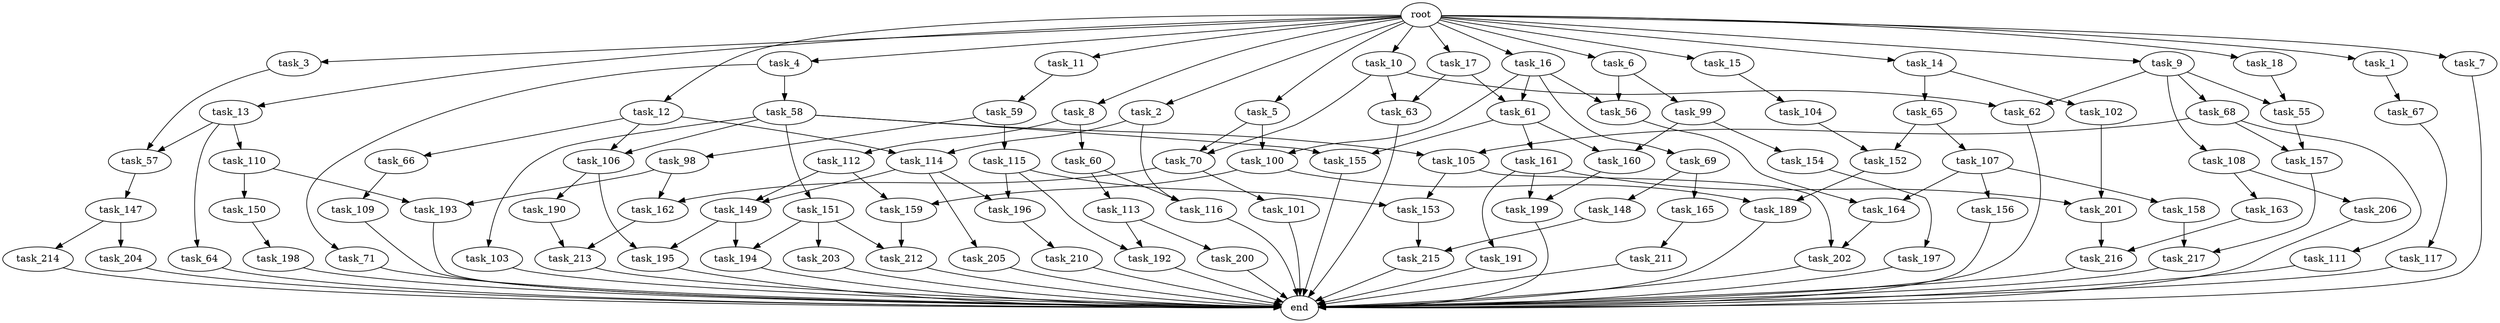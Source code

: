 digraph G {
  task_214 [size="4209067950.080000"];
  task_58 [size="343597383.680000"];
  task_103 [size="2147483648.000000"];
  task_101 [size="6957847019.520000"];
  task_108 [size="773094113.280000"];
  task_191 [size="8589934592.000000"];
  task_15 [size="10.240000"];
  task_105 [size="10737418240.000000"];
  task_18 [size="10.240000"];
  task_195 [size="10737418240.000000"];
  task_154 [size="8589934592.000000"];
  task_210 [size="773094113.280000"];
  task_16 [size="10.240000"];
  task_110 [size="1374389534.720000"];
  task_68 [size="773094113.280000"];
  task_162 [size="10050223472.639999"];
  task_217 [size="10050223472.639999"];
  task_158 [size="5497558138.880000"];
  task_1 [size="10.240000"];
  task_114 [size="6184752906.240000"];
  task_160 [size="11682311045.120001"];
  task_11 [size="10.240000"];
  task_156 [size="5497558138.880000"];
  task_100 [size="2491081031.680000"];
  task_62 [size="9363028705.280001"];
  task_107 [size="4209067950.080000"];
  task_2 [size="10.240000"];
  task_10 [size="10.240000"];
  task_66 [size="3092376453.120000"];
  task_64 [size="1374389534.720000"];
  task_109 [size="4209067950.080000"];
  task_211 [size="343597383.680000"];
  task_55 [size="6270652252.160000"];
  end [size="0.000000"];
  task_17 [size="10.240000"];
  task_147 [size="8589934592.000000"];
  task_199 [size="10737418240.000000"];
  task_155 [size="5239860101.120000"];
  task_67 [size="2147483648.000000"];
  task_150 [size="343597383.680000"];
  task_197 [size="8589934592.000000"];
  task_203 [size="773094113.280000"];
  task_157 [size="15547781611.520000"];
  task_106 [size="5239860101.120000"];
  task_12 [size="10.240000"];
  task_200 [size="2147483648.000000"];
  task_194 [size="2920577761.280000"];
  task_159 [size="6871947673.600000"];
  task_59 [size="5497558138.880000"];
  task_149 [size="1717986918.400000"];
  task_104 [size="2147483648.000000"];
  task_9 [size="10.240000"];
  task_190 [size="8589934592.000000"];
  task_148 [size="1374389534.720000"];
  task_165 [size="1374389534.720000"];
  task_163 [size="4209067950.080000"];
  task_192 [size="2491081031.680000"];
  task_202 [size="17179869184.000000"];
  task_69 [size="343597383.680000"];
  task_57 [size="3521873182.720000"];
  task_196 [size="687194767.360000"];
  task_201 [size="17179869184.000000"];
  task_65 [size="343597383.680000"];
  task_212 [size="3865470566.400000"];
  task_198 [size="5497558138.880000"];
  task_206 [size="4209067950.080000"];
  task_13 [size="10.240000"];
  task_193 [size="3435973836.800000"];
  task_152 [size="8418135900.160000"];
  task_3 [size="10.240000"];
  task_216 [size="11682311045.120001"];
  task_98 [size="2147483648.000000"];
  task_5 [size="10.240000"];
  task_189 [size="7645041786.880000"];
  task_115 [size="2147483648.000000"];
  task_8 [size="10.240000"];
  task_56 [size="687194767.360000"];
  task_99 [size="343597383.680000"];
  task_161 [size="3092376453.120000"];
  task_14 [size="10.240000"];
  task_116 [size="4466765987.840000"];
  task_4 [size="10.240000"];
  task_164 [size="14087492730.880001"];
  task_213 [size="9706626088.960001"];
  task_113 [size="1374389534.720000"];
  task_112 [size="3092376453.120000"];
  task_204 [size="4209067950.080000"];
  task_153 [size="8933531975.680000"];
  root [size="0.000000"];
  task_102 [size="343597383.680000"];
  task_60 [size="3092376453.120000"];
  task_6 [size="10.240000"];
  task_215 [size="12799002542.080000"];
  task_70 [size="10737418240.000000"];
  task_117 [size="8589934592.000000"];
  task_61 [size="7301444403.200000"];
  task_205 [size="343597383.680000"];
  task_111 [size="8589934592.000000"];
  task_151 [size="2147483648.000000"];
  task_63 [size="15547781611.520000"];
  task_7 [size="10.240000"];
  task_71 [size="343597383.680000"];

  task_214 -> end [size="1.000000"];
  task_58 -> task_106 [size="209715200.000000"];
  task_58 -> task_103 [size="209715200.000000"];
  task_58 -> task_105 [size="209715200.000000"];
  task_58 -> task_151 [size="209715200.000000"];
  task_58 -> task_155 [size="209715200.000000"];
  task_103 -> end [size="1.000000"];
  task_101 -> end [size="1.000000"];
  task_108 -> task_163 [size="411041792.000000"];
  task_108 -> task_206 [size="411041792.000000"];
  task_191 -> end [size="1.000000"];
  task_15 -> task_104 [size="209715200.000000"];
  task_105 -> task_153 [size="838860800.000000"];
  task_105 -> task_202 [size="838860800.000000"];
  task_18 -> task_55 [size="536870912.000000"];
  task_195 -> end [size="1.000000"];
  task_154 -> task_197 [size="838860800.000000"];
  task_210 -> end [size="1.000000"];
  task_16 -> task_61 [size="33554432.000000"];
  task_16 -> task_56 [size="33554432.000000"];
  task_16 -> task_69 [size="33554432.000000"];
  task_16 -> task_100 [size="33554432.000000"];
  task_110 -> task_193 [size="33554432.000000"];
  task_110 -> task_150 [size="33554432.000000"];
  task_68 -> task_105 [size="838860800.000000"];
  task_68 -> task_157 [size="838860800.000000"];
  task_68 -> task_111 [size="838860800.000000"];
  task_162 -> task_213 [size="536870912.000000"];
  task_217 -> end [size="1.000000"];
  task_158 -> task_217 [size="679477248.000000"];
  task_1 -> task_67 [size="209715200.000000"];
  task_114 -> task_205 [size="33554432.000000"];
  task_114 -> task_196 [size="33554432.000000"];
  task_114 -> task_149 [size="33554432.000000"];
  task_160 -> task_199 [size="209715200.000000"];
  task_11 -> task_59 [size="536870912.000000"];
  task_156 -> end [size="1.000000"];
  task_100 -> task_189 [size="536870912.000000"];
  task_100 -> task_159 [size="536870912.000000"];
  task_62 -> end [size="1.000000"];
  task_107 -> task_156 [size="536870912.000000"];
  task_107 -> task_158 [size="536870912.000000"];
  task_107 -> task_164 [size="536870912.000000"];
  task_2 -> task_116 [size="301989888.000000"];
  task_2 -> task_114 [size="301989888.000000"];
  task_10 -> task_62 [size="838860800.000000"];
  task_10 -> task_63 [size="838860800.000000"];
  task_10 -> task_70 [size="838860800.000000"];
  task_66 -> task_109 [size="411041792.000000"];
  task_64 -> end [size="1.000000"];
  task_109 -> end [size="1.000000"];
  task_211 -> end [size="1.000000"];
  task_55 -> task_157 [size="679477248.000000"];
  task_17 -> task_61 [size="679477248.000000"];
  task_17 -> task_63 [size="679477248.000000"];
  task_147 -> task_214 [size="411041792.000000"];
  task_147 -> task_204 [size="411041792.000000"];
  task_199 -> end [size="1.000000"];
  task_155 -> end [size="1.000000"];
  task_67 -> task_117 [size="838860800.000000"];
  task_150 -> task_198 [size="536870912.000000"];
  task_197 -> end [size="1.000000"];
  task_203 -> end [size="1.000000"];
  task_157 -> task_217 [size="301989888.000000"];
  task_106 -> task_190 [size="838860800.000000"];
  task_106 -> task_195 [size="838860800.000000"];
  task_12 -> task_106 [size="301989888.000000"];
  task_12 -> task_66 [size="301989888.000000"];
  task_12 -> task_114 [size="301989888.000000"];
  task_200 -> end [size="1.000000"];
  task_194 -> end [size="1.000000"];
  task_159 -> task_212 [size="301989888.000000"];
  task_59 -> task_98 [size="209715200.000000"];
  task_59 -> task_115 [size="209715200.000000"];
  task_149 -> task_194 [size="209715200.000000"];
  task_149 -> task_195 [size="209715200.000000"];
  task_104 -> task_152 [size="411041792.000000"];
  task_9 -> task_62 [size="75497472.000000"];
  task_9 -> task_108 [size="75497472.000000"];
  task_9 -> task_55 [size="75497472.000000"];
  task_9 -> task_68 [size="75497472.000000"];
  task_190 -> task_213 [size="411041792.000000"];
  task_148 -> task_215 [size="411041792.000000"];
  task_165 -> task_211 [size="33554432.000000"];
  task_163 -> task_216 [size="301989888.000000"];
  task_192 -> end [size="1.000000"];
  task_202 -> end [size="1.000000"];
  task_69 -> task_148 [size="134217728.000000"];
  task_69 -> task_165 [size="134217728.000000"];
  task_57 -> task_147 [size="838860800.000000"];
  task_196 -> task_210 [size="75497472.000000"];
  task_201 -> task_216 [size="838860800.000000"];
  task_65 -> task_107 [size="411041792.000000"];
  task_65 -> task_152 [size="411041792.000000"];
  task_212 -> end [size="1.000000"];
  task_198 -> end [size="1.000000"];
  task_206 -> end [size="1.000000"];
  task_13 -> task_57 [size="134217728.000000"];
  task_13 -> task_110 [size="134217728.000000"];
  task_13 -> task_64 [size="134217728.000000"];
  task_193 -> end [size="1.000000"];
  task_152 -> task_189 [size="209715200.000000"];
  task_3 -> task_57 [size="209715200.000000"];
  task_216 -> end [size="1.000000"];
  task_98 -> task_162 [size="301989888.000000"];
  task_98 -> task_193 [size="301989888.000000"];
  task_5 -> task_70 [size="209715200.000000"];
  task_5 -> task_100 [size="209715200.000000"];
  task_189 -> end [size="1.000000"];
  task_115 -> task_153 [size="33554432.000000"];
  task_115 -> task_196 [size="33554432.000000"];
  task_115 -> task_192 [size="33554432.000000"];
  task_8 -> task_60 [size="301989888.000000"];
  task_8 -> task_112 [size="301989888.000000"];
  task_56 -> task_164 [size="838860800.000000"];
  task_99 -> task_154 [size="838860800.000000"];
  task_99 -> task_160 [size="838860800.000000"];
  task_161 -> task_199 [size="838860800.000000"];
  task_161 -> task_191 [size="838860800.000000"];
  task_161 -> task_201 [size="838860800.000000"];
  task_14 -> task_102 [size="33554432.000000"];
  task_14 -> task_65 [size="33554432.000000"];
  task_116 -> end [size="1.000000"];
  task_4 -> task_58 [size="33554432.000000"];
  task_4 -> task_71 [size="33554432.000000"];
  task_164 -> task_202 [size="838860800.000000"];
  task_213 -> end [size="1.000000"];
  task_113 -> task_200 [size="209715200.000000"];
  task_113 -> task_192 [size="209715200.000000"];
  task_112 -> task_159 [size="134217728.000000"];
  task_112 -> task_149 [size="134217728.000000"];
  task_204 -> end [size="1.000000"];
  task_153 -> task_215 [size="838860800.000000"];
  root -> task_8 [size="1.000000"];
  root -> task_9 [size="1.000000"];
  root -> task_16 [size="1.000000"];
  root -> task_14 [size="1.000000"];
  root -> task_6 [size="1.000000"];
  root -> task_4 [size="1.000000"];
  root -> task_5 [size="1.000000"];
  root -> task_1 [size="1.000000"];
  root -> task_10 [size="1.000000"];
  root -> task_13 [size="1.000000"];
  root -> task_15 [size="1.000000"];
  root -> task_11 [size="1.000000"];
  root -> task_3 [size="1.000000"];
  root -> task_12 [size="1.000000"];
  root -> task_2 [size="1.000000"];
  root -> task_18 [size="1.000000"];
  root -> task_7 [size="1.000000"];
  root -> task_17 [size="1.000000"];
  task_102 -> task_201 [size="838860800.000000"];
  task_60 -> task_116 [size="134217728.000000"];
  task_60 -> task_113 [size="134217728.000000"];
  task_6 -> task_56 [size="33554432.000000"];
  task_6 -> task_99 [size="33554432.000000"];
  task_215 -> end [size="1.000000"];
  task_70 -> task_101 [size="679477248.000000"];
  task_70 -> task_162 [size="679477248.000000"];
  task_117 -> end [size="1.000000"];
  task_61 -> task_161 [size="301989888.000000"];
  task_61 -> task_160 [size="301989888.000000"];
  task_61 -> task_155 [size="301989888.000000"];
  task_205 -> end [size="1.000000"];
  task_111 -> end [size="1.000000"];
  task_151 -> task_194 [size="75497472.000000"];
  task_151 -> task_212 [size="75497472.000000"];
  task_151 -> task_203 [size="75497472.000000"];
  task_63 -> end [size="1.000000"];
  task_7 -> end [size="1.000000"];
  task_71 -> end [size="1.000000"];
}
